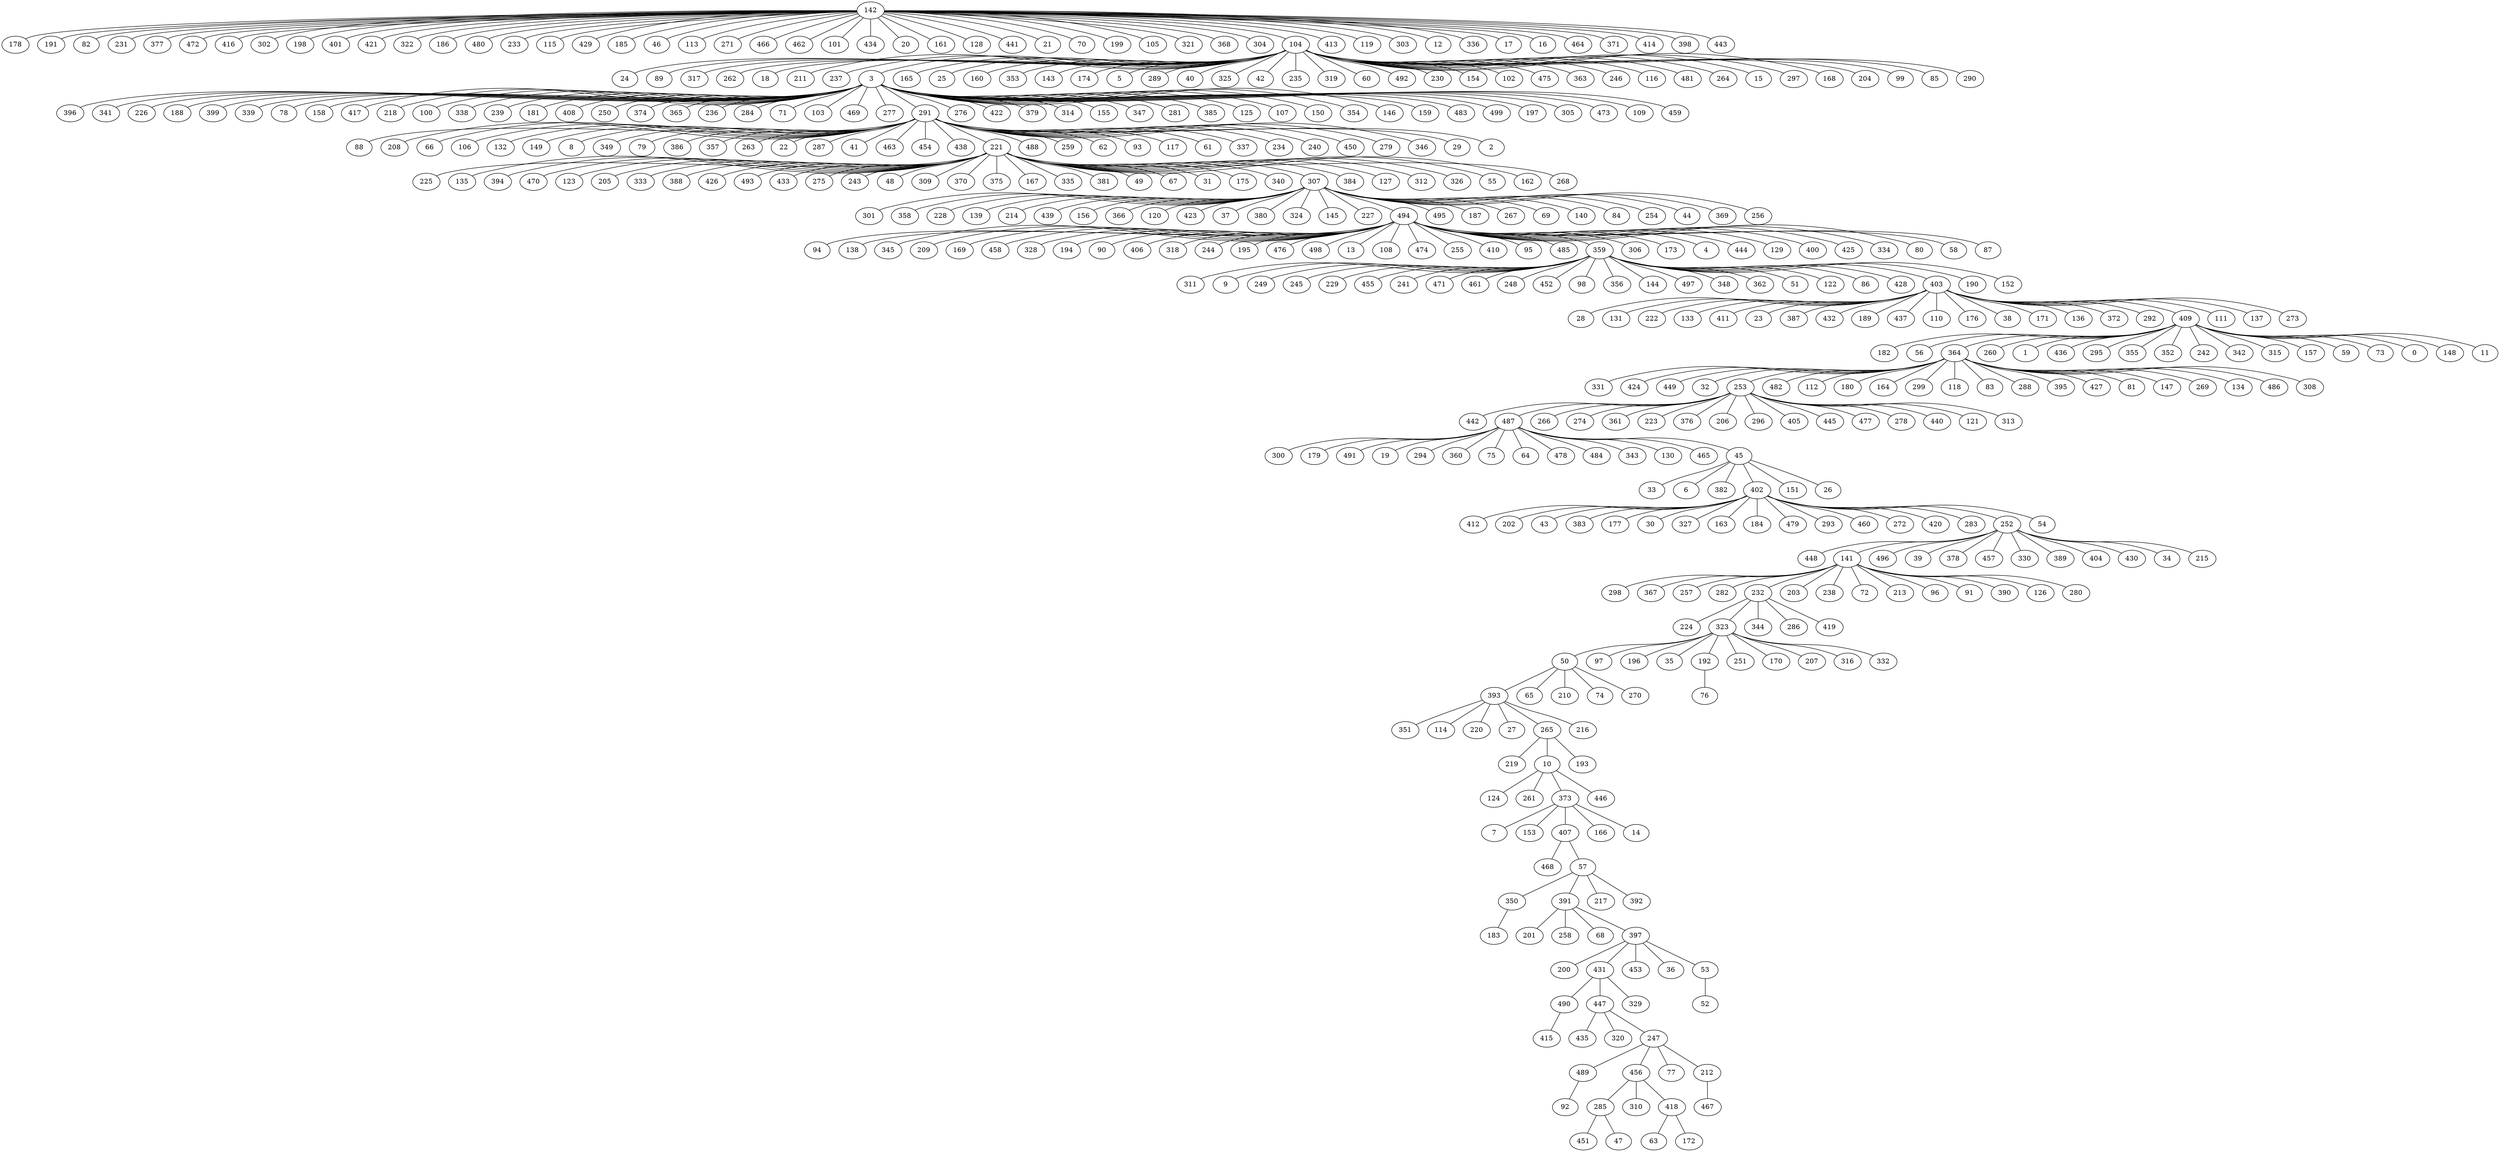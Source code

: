 graph G {
"178";
"191";
"396";
"88";
"225";
"350";
"311";
"135";
"341";
"448";
"208";
"9";
"391";
"226";
"7";
"66";
"249";
"24";
"182";
"301";
"331";
"188";
"94";
"106";
"224";
"351";
"358";
"394";
"399";
"339";
"50";
"132";
"470";
"123";
"424";
"28";
"300";
"298";
"367";
"131";
"89";
"412";
"200";
"257";
"153";
"222";
"78";
"205";
"82";
"333";
"149";
"141";
"138";
"231";
"217";
"158";
"201";
"449";
"228";
"56";
"345";
"245";
"417";
"209";
"377";
"169";
"32";
"179";
"139";
"317";
"282";
"458";
"262";
"133";
"491";
"253";
"202";
"114";
"43";
"472";
"218";
"229";
"18";
"211";
"455";
"232";
"214";
"328";
"411";
"23";
"100";
"237";
"383";
"97";
"393";
"364";
"416";
"19";
"302";
"194";
"198";
"401";
"8";
"439";
"421";
"407";
"260";
"241";
"349";
"387";
"79";
"471";
"156";
"432";
"294";
"388";
"461";
"442";
"322";
"1";
"33";
"366";
"487";
"248";
"52";
"177";
"90";
"186";
"426";
"480";
"6";
"63";
"285";
"382";
"3";
"266";
"452";
"493";
"406";
"436";
"496";
"233";
"318";
"386";
"357";
"65";
"360";
"203";
"115";
"482";
"263";
"429";
"274";
"238";
"22";
"338";
"30";
"165";
"185";
"239";
"112";
"295";
"220";
"196";
"180";
"181";
"433";
"408";
"275";
"310";
"46";
"72";
"287";
"39";
"41";
"361";
"378";
"250";
"113";
"271";
"327";
"98";
"374";
"451";
"164";
"243";
"189";
"466";
"462";
"101";
"163";
"213";
"25";
"223";
"356";
"457";
"76";
"160";
"299";
"365";
"184";
"434";
"323";
"144";
"48";
"463";
"75";
"309";
"353";
"20";
"497";
"236";
"244";
"161";
"128";
"479";
"143";
"441";
"344";
"210";
"284";
"454";
"71";
"355";
"174";
"438";
"103";
"435";
"120";
"423";
"195";
"172";
"469";
"293";
"330";
"277";
"221";
"370";
"21";
"392";
"291";
"402";
"348";
"488";
"375";
"276";
"362";
"70";
"51";
"376";
"5";
"437";
"37";
"118";
"422";
"476";
"380";
"498";
"259";
"324";
"27";
"265";
"122";
"460";
"379";
"314";
"167";
"352";
"431";
"289";
"199";
"62";
"13";
"335";
"155";
"145";
"110";
"93";
"40";
"227";
"325";
"64";
"42";
"347";
"117";
"108";
"176";
"35";
"105";
"389";
"494";
"474";
"478";
"321";
"206";
"404";
"47";
"255";
"381";
"258";
"235";
"495";
"83";
"288";
"368";
"187";
"281";
"304";
"219";
"385";
"104";
"267";
"272";
"296";
"413";
"418";
"410";
"125";
"107";
"95";
"119";
"467";
"286";
"38";
"405";
"319";
"166";
"124";
"150";
"485";
"484";
"69";
"140";
"343";
"359";
"60";
"354";
"430";
"306";
"49";
"303";
"192";
"216";
"395";
"492";
"445";
"61";
"96";
"86";
"230";
"67";
"337";
"320";
"173";
"151";
"34";
"31";
"489";
"154";
"175";
"102";
"242";
"477";
"475";
"363";
"171";
"251";
"12";
"4";
"427";
"453";
"336";
"278";
"444";
"136";
"215";
"428";
"234";
"340";
"129";
"246";
"92";
"26";
"81";
"17";
"400";
"142";
"84";
"130";
"240";
"14";
"16";
"247";
"372";
"464";
"342";
"116";
"146";
"91";
"315";
"440";
"403";
"159";
"147";
"483";
"170";
"307";
"207";
"36";
"499";
"261";
"456";
"465";
"481";
"157";
"425";
"415";
"292";
"420";
"384";
"68";
"373";
"283";
"59";
"419";
"390";
"264";
"269";
"127";
"409";
"74";
"450";
"15";
"490";
"10";
"279";
"53";
"197";
"371";
"193";
"111";
"254";
"134";
"121";
"44";
"137";
"316";
"447";
"73";
"346";
"334";
"468";
"312";
"414";
"45";
"305";
"486";
"297";
"326";
"0";
"183";
"126";
"55";
"162";
"308";
"190";
"313";
"473";
"273";
"168";
"148";
"252";
"29";
"204";
"77";
"11";
"109";
"446";
"80";
"332";
"212";
"99";
"398";
"85";
"58";
"57";
"443";
"280";
"397";
"329";
"2";
"369";
"459";
"268";
"290";
"256";
"54";
"270";
"152";
"87";
    "3" -- "125";
    "253" -- "361";
    "285" -- "47";
    "142" -- "101";
    "403" -- "432";
    "142" -- "113";
    "291" -- "79";
    "364" -- "164";
    "373" -- "407";
    "104" -- "246";
    "3" -- "338";
    "409" -- "182";
    "252" -- "39";
    "252" -- "378";
    "364" -- "427";
    "142" -- "82";
    "487" -- "478";
    "494" -- "318";
    "3" -- "499";
    "141" -- "126";
    "490" -- "415";
    "104" -- "289";
    "142" -- "371";
    "409" -- "148";
    "373" -- "7";
    "104" -- "237";
    "307" -- "156";
    "221" -- "335";
    "403" -- "110";
    "403" -- "189";
    "494" -- "410";
    "291" -- "117";
    "3" -- "417";
    "393" -- "27";
    "364" -- "299";
    "253" -- "206";
    "104" -- "290";
    "494" -- "95";
    "50" -- "393";
    "221" -- "167";
    "291" -- "106";
    "403" -- "437";
    "3" -- "469";
    "57" -- "391";
    "350" -- "183";
    "142" -- "16";
    "3" -- "107";
    "291" -- "488";
    "50" -- "210";
    "359" -- "452";
    "409" -- "59";
    "3" -- "100";
    "104" -- "42";
    "253" -- "442";
    "447" -- "435";
    "192" -- "76";
    "10" -- "446";
    "3" -- "374";
    "487" -- "465";
    "3" -- "276";
    "142" -- "161";
    "104" -- "353";
    "307" -- "69";
    "221" -- "55";
    "409" -- "315";
    "494" -- "476";
    "307" -- "256";
    "359" -- "152";
    "403" -- "131";
    "3" -- "78";
    "364" -- "482";
    "221" -- "312";
    "142" -- "231";
    "291" -- "2";
    "359" -- "86";
    "359" -- "249";
    "364" -- "180";
    "402" -- "252";
    "141" -- "72";
    "142" -- "105";
    "232" -- "419";
    "142" -- "462";
    "252" -- "389";
    "397" -- "431";
    "104" -- "492";
    "142" -- "185";
    "431" -- "329";
    "142" -- "398";
    "391" -- "201";
    "373" -- "14";
    "45" -- "26";
    "494" -- "458";
    "291" -- "93";
    "3" -- "281";
    "431" -- "490";
    "221" -- "307";
    "409" -- "11";
    "307" -- "495";
    "291" -- "287";
    "364" -- "288";
    "141" -- "367";
    "307" -- "494";
    "252" -- "404";
    "142" -- "413";
    "307" -- "214";
    "407" -- "57";
    "487" -- "491";
    "291" -- "454";
    "142" -- "416";
    "265" -- "193";
    "3" -- "146";
    "3" -- "109";
    "104" -- "230";
    "141" -- "96";
    "393" -- "220";
    "3" -- "71";
    "403" -- "23";
    "403" -- "111";
    "252" -- "34";
    "391" -- "258";
    "397" -- "200";
    "142" -- "464";
    "3" -- "341";
    "104" -- "143";
    "142" -- "303";
    "402" -- "460";
    "104" -- "325";
    "409" -- "260";
    "3" -- "483";
    "104" -- "160";
    "409" -- "436";
    "253" -- "440";
    "142" -- "322";
    "104" -- "15";
    "3" -- "239";
    "359" -- "144";
    "57" -- "350";
    "221" -- "205";
    "104" -- "102";
    "307" -- "187";
    "142" -- "401";
    "403" -- "171";
    "487" -- "45";
    "3" -- "314";
    "307" -- "369";
    "359" -- "122";
    "364" -- "331";
    "402" -- "383";
    "291" -- "337";
    "104" -- "475";
    "141" -- "390";
    "364" -- "253";
    "307" -- "37";
    "104" -- "3";
    "291" -- "263";
    "291" -- "234";
    "253" -- "274";
    "409" -- "295";
    "323" -- "332";
    "402" -- "283";
    "3" -- "385";
    "252" -- "448";
    "247" -- "489";
    "3" -- "181";
    "3" -- "159";
    "403" -- "222";
    "221" -- "123";
    "221" -- "175";
    "221" -- "48";
    "221" -- "333";
    "141" -- "238";
    "323" -- "170";
    "403" -- "409";
    "221" -- "309";
    "323" -- "207";
    "142" -- "321";
    "359" -- "471";
    "494" -- "498";
    "104" -- "262";
    "291" -- "450";
    "221" -- "340";
    "359" -- "403";
    "141" -- "282";
    "364" -- "81";
    "364" -- "449";
    "3" -- "277";
    "391" -- "397";
    "3" -- "197";
    "3" -- "422";
    "494" -- "90";
    "142" -- "302";
    "247" -- "212";
    "487" -- "343";
    "141" -- "232";
    "247" -- "456";
    "104" -- "40";
    "402" -- "420";
    "487" -- "300";
    "252" -- "330";
    "104" -- "99";
    "364" -- "32";
    "291" -- "357";
    "142" -- "336";
    "291" -- "41";
    "221" -- "394";
    "221" -- "127";
    "45" -- "33";
    "141" -- "213";
    "104" -- "317";
    "221" -- "433";
    "487" -- "360";
    "247" -- "77";
    "409" -- "355";
    "221" -- "31";
    "142" -- "191";
    "291" -- "132";
    "142" -- "434";
    "104" -- "174";
    "142" -- "46";
    "494" -- "108";
    "323" -- "97";
    "409" -- "342";
    "142" -- "20";
    "142" -- "199";
    "494" -- "425";
    "494" -- "80";
    "359" -- "51";
    "253" -- "121";
    "494" -- "444";
    "253" -- "376";
    "142" -- "119";
    "291" -- "62";
    "142" -- "304";
    "456" -- "418";
    "50" -- "270";
    "403" -- "273";
    "307" -- "228";
    "3" -- "226";
    "141" -- "91";
    "253" -- "477";
    "403" -- "372";
    "253" -- "296";
    "104" -- "481";
    "359" -- "455";
    "359" -- "245";
    "3" -- "473";
    "364" -- "424";
    "291" -- "29";
    "409" -- "73";
    "359" -- "248";
    "494" -- "129";
    "265" -- "219";
    "487" -- "75";
    "252" -- "496";
    "447" -- "320";
    "364" -- "118";
    "494" -- "169";
    "397" -- "53";
    "402" -- "54";
    "3" -- "459";
    "307" -- "439";
    "402" -- "293";
    "323" -- "316";
    "221" -- "384";
    "142" -- "377";
    "50" -- "65";
    "402" -- "163";
    "45" -- "6";
    "221" -- "326";
    "57" -- "217";
    "409" -- "56";
    "307" -- "267";
    "253" -- "266";
    "57" -- "392";
    "221" -- "426";
    "265" -- "10";
    "307" -- "139";
    "494" -- "194";
    "402" -- "479";
    "291" -- "438";
    "307" -- "380";
    "359" -- "362";
    "403" -- "387";
    "253" -- "445";
    "489" -- "92";
    "142" -- "186";
    "494" -- "138";
    "359" -- "98";
    "402" -- "184";
    "494" -- "195";
    "364" -- "112";
    "142" -- "443";
    "364" -- "395";
    "409" -- "157";
    "221" -- "67";
    "307" -- "254";
    "3" -- "250";
    "291" -- "22";
    "3" -- "305";
    "359" -- "241";
    "3" -- "236";
    "142" -- "271";
    "403" -- "133";
    "141" -- "280";
    "494" -- "209";
    "359" -- "190";
    "253" -- "223";
    "402" -- "272";
    "494" -- "474";
    "307" -- "44";
    "494" -- "173";
    "221" -- "162";
    "409" -- "1";
    "494" -- "13";
    "253" -- "487";
    "487" -- "179";
    "104" -- "264";
    "393" -- "351";
    "10" -- "261";
    "142" -- "466";
    "142" -- "480";
    "142" -- "178";
    "142" -- "12";
    "359" -- "356";
    "221" -- "135";
    "487" -- "64";
    "402" -- "30";
    "142" -- "472";
    "307" -- "423";
    "253" -- "278";
    "409" -- "364";
    "104" -- "165";
    "212" -- "467";
    "10" -- "124";
    "3" -- "284";
    "403" -- "28";
    "418" -- "172";
    "397" -- "36";
    "403" -- "136";
    "50" -- "74";
    "364" -- "134";
    "364" -- "308";
    "3" -- "218";
    "3" -- "158";
    "221" -- "49";
    "142" -- "21";
    "402" -- "202";
    "3" -- "150";
    "3" -- "291";
    "285" -- "451";
    "323" -- "196";
    "397" -- "453";
    "104" -- "85";
    "403" -- "411";
    "494" -- "4";
    "307" -- "140";
    "45" -- "151";
    "253" -- "405";
    "364" -- "486";
    "494" -- "400";
    "142" -- "17";
    "3" -- "155";
    "45" -- "382";
    "494" -- "306";
    "232" -- "224";
    "403" -- "292";
    "373" -- "153";
    "221" -- "243";
    "307" -- "227";
    "232" -- "344";
    "142" -- "128";
    "291" -- "8";
    "494" -- "94";
    "142" -- "198";
    "3" -- "396";
    "431" -- "447";
    "104" -- "24";
    "142" -- "115";
    "393" -- "216";
    "221" -- "493";
    "3" -- "408";
    "104" -- "154";
    "291" -- "259";
    "359" -- "497";
    "323" -- "35";
    "104" -- "363";
    "456" -- "285";
    "104" -- "319";
    "3" -- "103";
    "402" -- "412";
    "232" -- "286";
    "291" -- "349";
    "3" -- "365";
    "291" -- "208";
    "291" -- "279";
    "418" -- "63";
    "252" -- "457";
    "291" -- "88";
    "53" -- "52";
    "291" -- "61";
    "393" -- "114";
    "494" -- "58";
    "494" -- "359";
    "307" -- "358";
    "359" -- "428";
    "307" -- "324";
    "291" -- "66";
    "403" -- "38";
    "494" -- "328";
    "104" -- "89";
    "291" -- "346";
    "221" -- "388";
    "403" -- "137";
    "409" -- "0";
    "104" -- "297";
    "221" -- "225";
    "307" -- "120";
    "487" -- "19";
    "494" -- "255";
    "221" -- "470";
    "252" -- "430";
    "323" -- "50";
    "104" -- "211";
    "323" -- "192";
    "104" -- "235";
    "3" -- "379";
    "494" -- "485";
    "142" -- "421";
    "45" -- "402";
    "252" -- "215";
    "391" -- "68";
    "221" -- "375";
    "141" -- "257";
    "221" -- "370";
    "10" -- "373";
    "253" -- "313";
    "359" -- "461";
    "307" -- "84";
    "494" -- "244";
    "142" -- "104";
    "487" -- "130";
    "364" -- "147";
    "494" -- "345";
    "232" -- "323";
    "359" -- "311";
    "494" -- "87";
    "142" -- "233";
    "407" -- "468";
    "373" -- "166";
    "364" -- "83";
    "3" -- "399";
    "3" -- "339";
    "403" -- "176";
    "291" -- "221";
    "359" -- "9";
    "409" -- "352";
    "142" -- "368";
    "323" -- "251";
    "142" -- "429";
    "307" -- "366";
    "3" -- "354";
    "409" -- "242";
    "359" -- "348";
    "291" -- "463";
    "393" -- "265";
    "221" -- "381";
    "104" -- "204";
    "221" -- "268";
    "252" -- "141";
    "142" -- "70";
    "447" -- "247";
    "494" -- "406";
    "291" -- "149";
    "104" -- "25";
    "104" -- "18";
    "487" -- "484";
    "3" -- "347";
    "494" -- "334";
    "104" -- "116";
    "142" -- "441";
    "402" -- "327";
    "402" -- "43";
    "141" -- "298";
    "3" -- "188";
    "142" -- "414";
    "104" -- "168";
    "456" -- "310";
    "307" -- "145";
    "487" -- "294";
    "291" -- "386";
    "307" -- "301";
    "104" -- "60";
    "104" -- "5";
    "221" -- "275";
    "402" -- "177";
    "291" -- "240";
    "141" -- "203";
    "364" -- "269";
    "359" -- "229";
}
